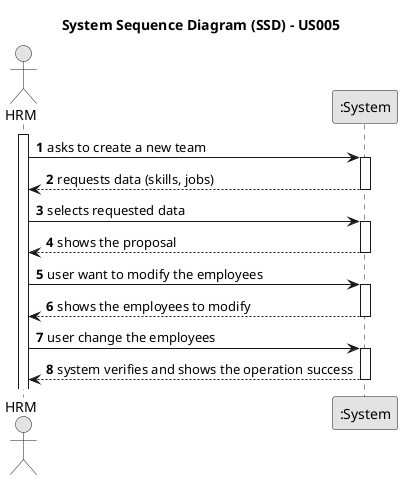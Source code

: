 @startuml
skinparam monochrome true
skinparam packageStyle rectangle
skinparam shadowing false

title System Sequence Diagram (SSD) - US005

autonumber

actor "HRM" as HRM
participant ":System" as System

activate HRM

    HRM -> System : asks to create a new team
    activate System

        System --> HRM : requests data (skills, jobs)
    deactivate System

    HRM -> System : selects requested data
    activate System

        System --> HRM : shows the proposal
    deactivate System

    HRM -> System : user want to modify the employees
    activate System

        System --> HRM : shows the employees to modify
    deactivate System

    HRM -> System : user change the employees
    activate System

    System --> HRM : system verifies and shows the operation success
    deactivate System


@enduml